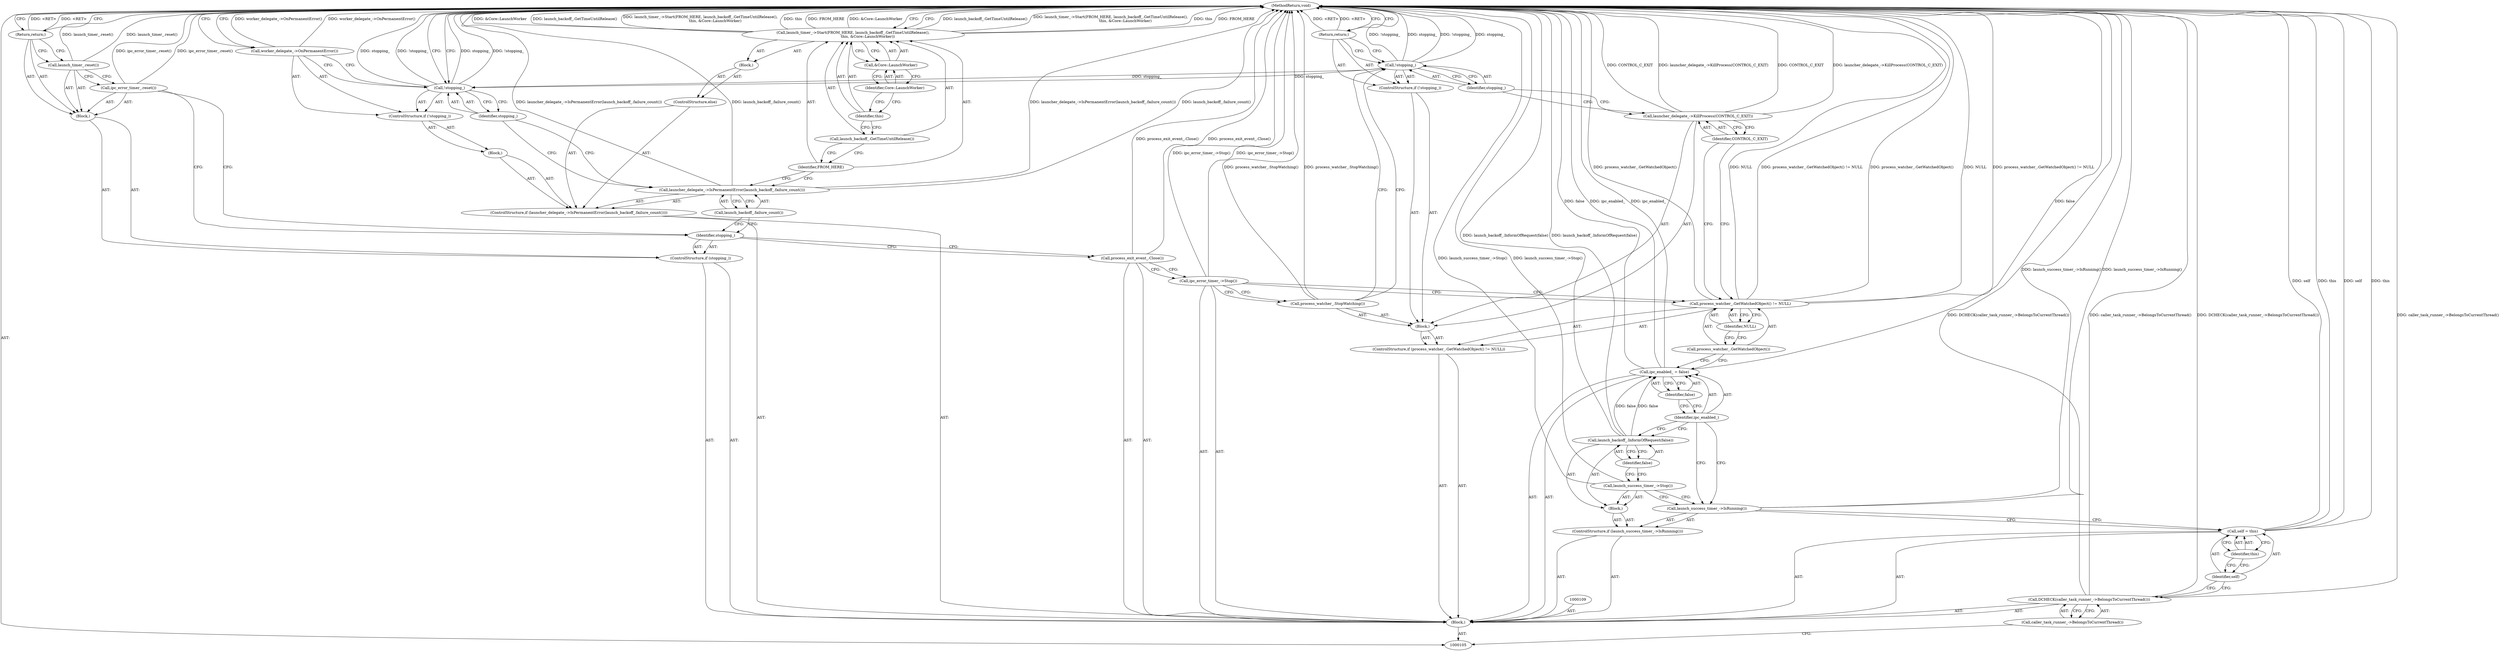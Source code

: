 digraph "0_Chrome_b15c87071f906301bccc824ce013966ca93998c7_8" {
"1000158" [label="(MethodReturn,void)"];
"1000106" [label="(Block,)"];
"1000121" [label="(Identifier,false)"];
"1000119" [label="(Call,ipc_enabled_ = false)"];
"1000120" [label="(Identifier,ipc_enabled_)"];
"1000122" [label="(ControlStructure,if (process_watcher_.GetWatchedObject() != NULL))"];
"1000125" [label="(Identifier,NULL)"];
"1000126" [label="(Block,)"];
"1000123" [label="(Call,process_watcher_.GetWatchedObject() != NULL)"];
"1000124" [label="(Call,process_watcher_.GetWatchedObject())"];
"1000128" [label="(Identifier,CONTROL_C_EXIT)"];
"1000127" [label="(Call,launcher_delegate_->KillProcess(CONTROL_C_EXIT))"];
"1000108" [label="(Call,caller_task_runner_->BelongsToCurrentThread())"];
"1000107" [label="(Call,DCHECK(caller_task_runner_->BelongsToCurrentThread()))"];
"1000129" [label="(ControlStructure,if (!stopping_))"];
"1000130" [label="(Call,!stopping_)"];
"1000131" [label="(Identifier,stopping_)"];
"1000132" [label="(Return,return;)"];
"1000133" [label="(Call,process_watcher_.StopWatching())"];
"1000134" [label="(Call,ipc_error_timer_->Stop())"];
"1000135" [label="(Call,process_exit_event_.Close())"];
"1000138" [label="(Block,)"];
"1000136" [label="(ControlStructure,if (stopping_))"];
"1000137" [label="(Identifier,stopping_)"];
"1000139" [label="(Call,ipc_error_timer_.reset())"];
"1000140" [label="(Call,launch_timer_.reset())"];
"1000141" [label="(Return,return;)"];
"1000142" [label="(ControlStructure,if (launcher_delegate_->IsPermanentError(launch_backoff_.failure_count())))"];
"1000144" [label="(Call,launch_backoff_.failure_count())"];
"1000143" [label="(Call,launcher_delegate_->IsPermanentError(launch_backoff_.failure_count()))"];
"1000145" [label="(Block,)"];
"1000146" [label="(ControlStructure,if (!stopping_))"];
"1000147" [label="(Call,!stopping_)"];
"1000148" [label="(Identifier,stopping_)"];
"1000149" [label="(Call,worker_delegate_->OnPermanentError())"];
"1000150" [label="(ControlStructure,else)"];
"1000151" [label="(Block,)"];
"1000153" [label="(Identifier,FROM_HERE)"];
"1000154" [label="(Call,launch_backoff_.GetTimeUntilRelease())"];
"1000152" [label="(Call,launch_timer_->Start(FROM_HERE, launch_backoff_.GetTimeUntilRelease(),\n                         this, &Core::LaunchWorker))"];
"1000155" [label="(Identifier,this)"];
"1000156" [label="(Call,&Core::LaunchWorker)"];
"1000157" [label="(Identifier,Core::LaunchWorker)"];
"1000110" [label="(Call,self = this)"];
"1000111" [label="(Identifier,self)"];
"1000112" [label="(Identifier,this)"];
"1000113" [label="(ControlStructure,if (launch_success_timer_->IsRunning()))"];
"1000115" [label="(Block,)"];
"1000114" [label="(Call,launch_success_timer_->IsRunning())"];
"1000116" [label="(Call,launch_success_timer_->Stop())"];
"1000118" [label="(Identifier,false)"];
"1000117" [label="(Call,launch_backoff_.InformOfRequest(false))"];
"1000158" -> "1000105"  [label="AST: "];
"1000158" -> "1000132"  [label="CFG: "];
"1000158" -> "1000141"  [label="CFG: "];
"1000158" -> "1000149"  [label="CFG: "];
"1000158" -> "1000147"  [label="CFG: "];
"1000158" -> "1000152"  [label="CFG: "];
"1000132" -> "1000158"  [label="DDG: <RET>"];
"1000117" -> "1000158"  [label="DDG: launch_backoff_.InformOfRequest(false)"];
"1000130" -> "1000158"  [label="DDG: !stopping_"];
"1000130" -> "1000158"  [label="DDG: stopping_"];
"1000123" -> "1000158"  [label="DDG: NULL"];
"1000123" -> "1000158"  [label="DDG: process_watcher_.GetWatchedObject() != NULL"];
"1000123" -> "1000158"  [label="DDG: process_watcher_.GetWatchedObject()"];
"1000107" -> "1000158"  [label="DDG: caller_task_runner_->BelongsToCurrentThread()"];
"1000107" -> "1000158"  [label="DDG: DCHECK(caller_task_runner_->BelongsToCurrentThread())"];
"1000114" -> "1000158"  [label="DDG: launch_success_timer_->IsRunning()"];
"1000119" -> "1000158"  [label="DDG: false"];
"1000119" -> "1000158"  [label="DDG: ipc_enabled_"];
"1000152" -> "1000158"  [label="DDG: launch_backoff_.GetTimeUntilRelease()"];
"1000152" -> "1000158"  [label="DDG: launch_timer_->Start(FROM_HERE, launch_backoff_.GetTimeUntilRelease(),\n                         this, &Core::LaunchWorker)"];
"1000152" -> "1000158"  [label="DDG: this"];
"1000152" -> "1000158"  [label="DDG: FROM_HERE"];
"1000152" -> "1000158"  [label="DDG: &Core::LaunchWorker"];
"1000143" -> "1000158"  [label="DDG: launcher_delegate_->IsPermanentError(launch_backoff_.failure_count())"];
"1000143" -> "1000158"  [label="DDG: launch_backoff_.failure_count()"];
"1000139" -> "1000158"  [label="DDG: ipc_error_timer_.reset()"];
"1000140" -> "1000158"  [label="DDG: launch_timer_.reset()"];
"1000134" -> "1000158"  [label="DDG: ipc_error_timer_->Stop()"];
"1000149" -> "1000158"  [label="DDG: worker_delegate_->OnPermanentError()"];
"1000147" -> "1000158"  [label="DDG: stopping_"];
"1000147" -> "1000158"  [label="DDG: !stopping_"];
"1000127" -> "1000158"  [label="DDG: launcher_delegate_->KillProcess(CONTROL_C_EXIT)"];
"1000127" -> "1000158"  [label="DDG: CONTROL_C_EXIT"];
"1000133" -> "1000158"  [label="DDG: process_watcher_.StopWatching()"];
"1000110" -> "1000158"  [label="DDG: this"];
"1000110" -> "1000158"  [label="DDG: self"];
"1000135" -> "1000158"  [label="DDG: process_exit_event_.Close()"];
"1000116" -> "1000158"  [label="DDG: launch_success_timer_->Stop()"];
"1000141" -> "1000158"  [label="DDG: <RET>"];
"1000106" -> "1000105"  [label="AST: "];
"1000107" -> "1000106"  [label="AST: "];
"1000109" -> "1000106"  [label="AST: "];
"1000110" -> "1000106"  [label="AST: "];
"1000113" -> "1000106"  [label="AST: "];
"1000119" -> "1000106"  [label="AST: "];
"1000122" -> "1000106"  [label="AST: "];
"1000134" -> "1000106"  [label="AST: "];
"1000135" -> "1000106"  [label="AST: "];
"1000136" -> "1000106"  [label="AST: "];
"1000142" -> "1000106"  [label="AST: "];
"1000121" -> "1000119"  [label="AST: "];
"1000121" -> "1000120"  [label="CFG: "];
"1000119" -> "1000121"  [label="CFG: "];
"1000119" -> "1000106"  [label="AST: "];
"1000119" -> "1000121"  [label="CFG: "];
"1000120" -> "1000119"  [label="AST: "];
"1000121" -> "1000119"  [label="AST: "];
"1000124" -> "1000119"  [label="CFG: "];
"1000119" -> "1000158"  [label="DDG: false"];
"1000119" -> "1000158"  [label="DDG: ipc_enabled_"];
"1000117" -> "1000119"  [label="DDG: false"];
"1000120" -> "1000119"  [label="AST: "];
"1000120" -> "1000117"  [label="CFG: "];
"1000120" -> "1000114"  [label="CFG: "];
"1000121" -> "1000120"  [label="CFG: "];
"1000122" -> "1000106"  [label="AST: "];
"1000123" -> "1000122"  [label="AST: "];
"1000126" -> "1000122"  [label="AST: "];
"1000125" -> "1000123"  [label="AST: "];
"1000125" -> "1000124"  [label="CFG: "];
"1000123" -> "1000125"  [label="CFG: "];
"1000126" -> "1000122"  [label="AST: "];
"1000127" -> "1000126"  [label="AST: "];
"1000129" -> "1000126"  [label="AST: "];
"1000133" -> "1000126"  [label="AST: "];
"1000123" -> "1000122"  [label="AST: "];
"1000123" -> "1000125"  [label="CFG: "];
"1000124" -> "1000123"  [label="AST: "];
"1000125" -> "1000123"  [label="AST: "];
"1000128" -> "1000123"  [label="CFG: "];
"1000134" -> "1000123"  [label="CFG: "];
"1000123" -> "1000158"  [label="DDG: NULL"];
"1000123" -> "1000158"  [label="DDG: process_watcher_.GetWatchedObject() != NULL"];
"1000123" -> "1000158"  [label="DDG: process_watcher_.GetWatchedObject()"];
"1000124" -> "1000123"  [label="AST: "];
"1000124" -> "1000119"  [label="CFG: "];
"1000125" -> "1000124"  [label="CFG: "];
"1000128" -> "1000127"  [label="AST: "];
"1000128" -> "1000123"  [label="CFG: "];
"1000127" -> "1000128"  [label="CFG: "];
"1000127" -> "1000126"  [label="AST: "];
"1000127" -> "1000128"  [label="CFG: "];
"1000128" -> "1000127"  [label="AST: "];
"1000131" -> "1000127"  [label="CFG: "];
"1000127" -> "1000158"  [label="DDG: launcher_delegate_->KillProcess(CONTROL_C_EXIT)"];
"1000127" -> "1000158"  [label="DDG: CONTROL_C_EXIT"];
"1000108" -> "1000107"  [label="AST: "];
"1000108" -> "1000105"  [label="CFG: "];
"1000107" -> "1000108"  [label="CFG: "];
"1000107" -> "1000106"  [label="AST: "];
"1000107" -> "1000108"  [label="CFG: "];
"1000108" -> "1000107"  [label="AST: "];
"1000111" -> "1000107"  [label="CFG: "];
"1000107" -> "1000158"  [label="DDG: caller_task_runner_->BelongsToCurrentThread()"];
"1000107" -> "1000158"  [label="DDG: DCHECK(caller_task_runner_->BelongsToCurrentThread())"];
"1000129" -> "1000126"  [label="AST: "];
"1000130" -> "1000129"  [label="AST: "];
"1000132" -> "1000129"  [label="AST: "];
"1000130" -> "1000129"  [label="AST: "];
"1000130" -> "1000131"  [label="CFG: "];
"1000131" -> "1000130"  [label="AST: "];
"1000132" -> "1000130"  [label="CFG: "];
"1000133" -> "1000130"  [label="CFG: "];
"1000130" -> "1000158"  [label="DDG: !stopping_"];
"1000130" -> "1000158"  [label="DDG: stopping_"];
"1000130" -> "1000147"  [label="DDG: stopping_"];
"1000131" -> "1000130"  [label="AST: "];
"1000131" -> "1000127"  [label="CFG: "];
"1000130" -> "1000131"  [label="CFG: "];
"1000132" -> "1000129"  [label="AST: "];
"1000132" -> "1000130"  [label="CFG: "];
"1000158" -> "1000132"  [label="CFG: "];
"1000132" -> "1000158"  [label="DDG: <RET>"];
"1000133" -> "1000126"  [label="AST: "];
"1000133" -> "1000130"  [label="CFG: "];
"1000134" -> "1000133"  [label="CFG: "];
"1000133" -> "1000158"  [label="DDG: process_watcher_.StopWatching()"];
"1000134" -> "1000106"  [label="AST: "];
"1000134" -> "1000133"  [label="CFG: "];
"1000134" -> "1000123"  [label="CFG: "];
"1000135" -> "1000134"  [label="CFG: "];
"1000134" -> "1000158"  [label="DDG: ipc_error_timer_->Stop()"];
"1000135" -> "1000106"  [label="AST: "];
"1000135" -> "1000134"  [label="CFG: "];
"1000137" -> "1000135"  [label="CFG: "];
"1000135" -> "1000158"  [label="DDG: process_exit_event_.Close()"];
"1000138" -> "1000136"  [label="AST: "];
"1000139" -> "1000138"  [label="AST: "];
"1000140" -> "1000138"  [label="AST: "];
"1000141" -> "1000138"  [label="AST: "];
"1000136" -> "1000106"  [label="AST: "];
"1000137" -> "1000136"  [label="AST: "];
"1000138" -> "1000136"  [label="AST: "];
"1000137" -> "1000136"  [label="AST: "];
"1000137" -> "1000135"  [label="CFG: "];
"1000139" -> "1000137"  [label="CFG: "];
"1000144" -> "1000137"  [label="CFG: "];
"1000139" -> "1000138"  [label="AST: "];
"1000139" -> "1000137"  [label="CFG: "];
"1000140" -> "1000139"  [label="CFG: "];
"1000139" -> "1000158"  [label="DDG: ipc_error_timer_.reset()"];
"1000140" -> "1000138"  [label="AST: "];
"1000140" -> "1000139"  [label="CFG: "];
"1000141" -> "1000140"  [label="CFG: "];
"1000140" -> "1000158"  [label="DDG: launch_timer_.reset()"];
"1000141" -> "1000138"  [label="AST: "];
"1000141" -> "1000140"  [label="CFG: "];
"1000158" -> "1000141"  [label="CFG: "];
"1000141" -> "1000158"  [label="DDG: <RET>"];
"1000142" -> "1000106"  [label="AST: "];
"1000143" -> "1000142"  [label="AST: "];
"1000145" -> "1000142"  [label="AST: "];
"1000150" -> "1000142"  [label="AST: "];
"1000144" -> "1000143"  [label="AST: "];
"1000144" -> "1000137"  [label="CFG: "];
"1000143" -> "1000144"  [label="CFG: "];
"1000143" -> "1000142"  [label="AST: "];
"1000143" -> "1000144"  [label="CFG: "];
"1000144" -> "1000143"  [label="AST: "];
"1000148" -> "1000143"  [label="CFG: "];
"1000153" -> "1000143"  [label="CFG: "];
"1000143" -> "1000158"  [label="DDG: launcher_delegate_->IsPermanentError(launch_backoff_.failure_count())"];
"1000143" -> "1000158"  [label="DDG: launch_backoff_.failure_count()"];
"1000145" -> "1000142"  [label="AST: "];
"1000146" -> "1000145"  [label="AST: "];
"1000146" -> "1000145"  [label="AST: "];
"1000147" -> "1000146"  [label="AST: "];
"1000149" -> "1000146"  [label="AST: "];
"1000147" -> "1000146"  [label="AST: "];
"1000147" -> "1000148"  [label="CFG: "];
"1000148" -> "1000147"  [label="AST: "];
"1000149" -> "1000147"  [label="CFG: "];
"1000158" -> "1000147"  [label="CFG: "];
"1000147" -> "1000158"  [label="DDG: stopping_"];
"1000147" -> "1000158"  [label="DDG: !stopping_"];
"1000130" -> "1000147"  [label="DDG: stopping_"];
"1000148" -> "1000147"  [label="AST: "];
"1000148" -> "1000143"  [label="CFG: "];
"1000147" -> "1000148"  [label="CFG: "];
"1000149" -> "1000146"  [label="AST: "];
"1000149" -> "1000147"  [label="CFG: "];
"1000158" -> "1000149"  [label="CFG: "];
"1000149" -> "1000158"  [label="DDG: worker_delegate_->OnPermanentError()"];
"1000150" -> "1000142"  [label="AST: "];
"1000151" -> "1000150"  [label="AST: "];
"1000151" -> "1000150"  [label="AST: "];
"1000152" -> "1000151"  [label="AST: "];
"1000153" -> "1000152"  [label="AST: "];
"1000153" -> "1000143"  [label="CFG: "];
"1000154" -> "1000153"  [label="CFG: "];
"1000154" -> "1000152"  [label="AST: "];
"1000154" -> "1000153"  [label="CFG: "];
"1000155" -> "1000154"  [label="CFG: "];
"1000152" -> "1000151"  [label="AST: "];
"1000152" -> "1000156"  [label="CFG: "];
"1000153" -> "1000152"  [label="AST: "];
"1000154" -> "1000152"  [label="AST: "];
"1000155" -> "1000152"  [label="AST: "];
"1000156" -> "1000152"  [label="AST: "];
"1000158" -> "1000152"  [label="CFG: "];
"1000152" -> "1000158"  [label="DDG: launch_backoff_.GetTimeUntilRelease()"];
"1000152" -> "1000158"  [label="DDG: launch_timer_->Start(FROM_HERE, launch_backoff_.GetTimeUntilRelease(),\n                         this, &Core::LaunchWorker)"];
"1000152" -> "1000158"  [label="DDG: this"];
"1000152" -> "1000158"  [label="DDG: FROM_HERE"];
"1000152" -> "1000158"  [label="DDG: &Core::LaunchWorker"];
"1000155" -> "1000152"  [label="AST: "];
"1000155" -> "1000154"  [label="CFG: "];
"1000157" -> "1000155"  [label="CFG: "];
"1000156" -> "1000152"  [label="AST: "];
"1000156" -> "1000157"  [label="CFG: "];
"1000157" -> "1000156"  [label="AST: "];
"1000152" -> "1000156"  [label="CFG: "];
"1000157" -> "1000156"  [label="AST: "];
"1000157" -> "1000155"  [label="CFG: "];
"1000156" -> "1000157"  [label="CFG: "];
"1000110" -> "1000106"  [label="AST: "];
"1000110" -> "1000112"  [label="CFG: "];
"1000111" -> "1000110"  [label="AST: "];
"1000112" -> "1000110"  [label="AST: "];
"1000114" -> "1000110"  [label="CFG: "];
"1000110" -> "1000158"  [label="DDG: this"];
"1000110" -> "1000158"  [label="DDG: self"];
"1000111" -> "1000110"  [label="AST: "];
"1000111" -> "1000107"  [label="CFG: "];
"1000112" -> "1000111"  [label="CFG: "];
"1000112" -> "1000110"  [label="AST: "];
"1000112" -> "1000111"  [label="CFG: "];
"1000110" -> "1000112"  [label="CFG: "];
"1000113" -> "1000106"  [label="AST: "];
"1000114" -> "1000113"  [label="AST: "];
"1000115" -> "1000113"  [label="AST: "];
"1000115" -> "1000113"  [label="AST: "];
"1000116" -> "1000115"  [label="AST: "];
"1000117" -> "1000115"  [label="AST: "];
"1000114" -> "1000113"  [label="AST: "];
"1000114" -> "1000110"  [label="CFG: "];
"1000116" -> "1000114"  [label="CFG: "];
"1000120" -> "1000114"  [label="CFG: "];
"1000114" -> "1000158"  [label="DDG: launch_success_timer_->IsRunning()"];
"1000116" -> "1000115"  [label="AST: "];
"1000116" -> "1000114"  [label="CFG: "];
"1000118" -> "1000116"  [label="CFG: "];
"1000116" -> "1000158"  [label="DDG: launch_success_timer_->Stop()"];
"1000118" -> "1000117"  [label="AST: "];
"1000118" -> "1000116"  [label="CFG: "];
"1000117" -> "1000118"  [label="CFG: "];
"1000117" -> "1000115"  [label="AST: "];
"1000117" -> "1000118"  [label="CFG: "];
"1000118" -> "1000117"  [label="AST: "];
"1000120" -> "1000117"  [label="CFG: "];
"1000117" -> "1000158"  [label="DDG: launch_backoff_.InformOfRequest(false)"];
"1000117" -> "1000119"  [label="DDG: false"];
}
